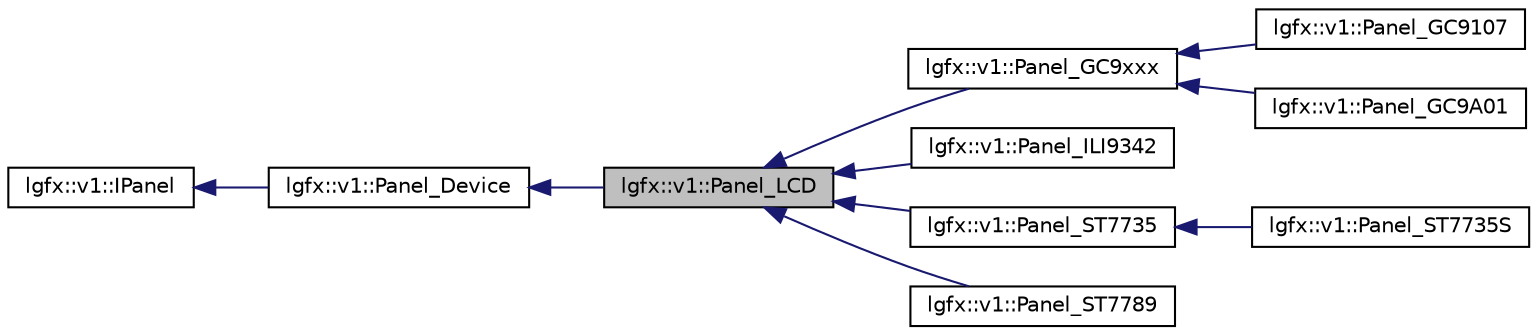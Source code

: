 digraph "lgfx::v1::Panel_LCD"
{
 // LATEX_PDF_SIZE
  edge [fontname="Helvetica",fontsize="10",labelfontname="Helvetica",labelfontsize="10"];
  node [fontname="Helvetica",fontsize="10",shape=record];
  rankdir="LR";
  Node1 [label="lgfx::v1::Panel_LCD",height=0.2,width=0.4,color="black", fillcolor="grey75", style="filled", fontcolor="black",tooltip=" "];
  Node2 -> Node1 [dir="back",color="midnightblue",fontsize="10",style="solid",fontname="Helvetica"];
  Node2 [label="lgfx::v1::Panel_Device",height=0.2,width=0.4,color="black", fillcolor="white", style="filled",URL="$d8/d5e/structlgfx_1_1v1_1_1Panel__Device.html",tooltip=" "];
  Node3 -> Node2 [dir="back",color="midnightblue",fontsize="10",style="solid",fontname="Helvetica"];
  Node3 [label="lgfx::v1::IPanel",height=0.2,width=0.4,color="black", fillcolor="white", style="filled",URL="$d8/d8d/structlgfx_1_1v1_1_1IPanel.html",tooltip=" "];
  Node1 -> Node4 [dir="back",color="midnightblue",fontsize="10",style="solid",fontname="Helvetica"];
  Node4 [label="lgfx::v1::Panel_GC9xxx",height=0.2,width=0.4,color="black", fillcolor="white", style="filled",URL="$d0/d76/structlgfx_1_1v1_1_1Panel__GC9xxx.html",tooltip=" "];
  Node4 -> Node5 [dir="back",color="midnightblue",fontsize="10",style="solid",fontname="Helvetica"];
  Node5 [label="lgfx::v1::Panel_GC9107",height=0.2,width=0.4,color="black", fillcolor="white", style="filled",URL="$dc/d46/structlgfx_1_1v1_1_1Panel__GC9107.html",tooltip=" "];
  Node4 -> Node6 [dir="back",color="midnightblue",fontsize="10",style="solid",fontname="Helvetica"];
  Node6 [label="lgfx::v1::Panel_GC9A01",height=0.2,width=0.4,color="black", fillcolor="white", style="filled",URL="$d6/d59/structlgfx_1_1v1_1_1Panel__GC9A01.html",tooltip=" "];
  Node1 -> Node7 [dir="back",color="midnightblue",fontsize="10",style="solid",fontname="Helvetica"];
  Node7 [label="lgfx::v1::Panel_ILI9342",height=0.2,width=0.4,color="black", fillcolor="white", style="filled",URL="$da/da0/structlgfx_1_1v1_1_1Panel__ILI9342.html",tooltip=" "];
  Node1 -> Node8 [dir="back",color="midnightblue",fontsize="10",style="solid",fontname="Helvetica"];
  Node8 [label="lgfx::v1::Panel_ST7735",height=0.2,width=0.4,color="black", fillcolor="white", style="filled",URL="$d1/dd1/structlgfx_1_1v1_1_1Panel__ST7735.html",tooltip=" "];
  Node8 -> Node9 [dir="back",color="midnightblue",fontsize="10",style="solid",fontname="Helvetica"];
  Node9 [label="lgfx::v1::Panel_ST7735S",height=0.2,width=0.4,color="black", fillcolor="white", style="filled",URL="$de/d02/structlgfx_1_1v1_1_1Panel__ST7735S.html",tooltip=" "];
  Node1 -> Node10 [dir="back",color="midnightblue",fontsize="10",style="solid",fontname="Helvetica"];
  Node10 [label="lgfx::v1::Panel_ST7789",height=0.2,width=0.4,color="black", fillcolor="white", style="filled",URL="$d8/d60/structlgfx_1_1v1_1_1Panel__ST7789.html",tooltip=" "];
}
